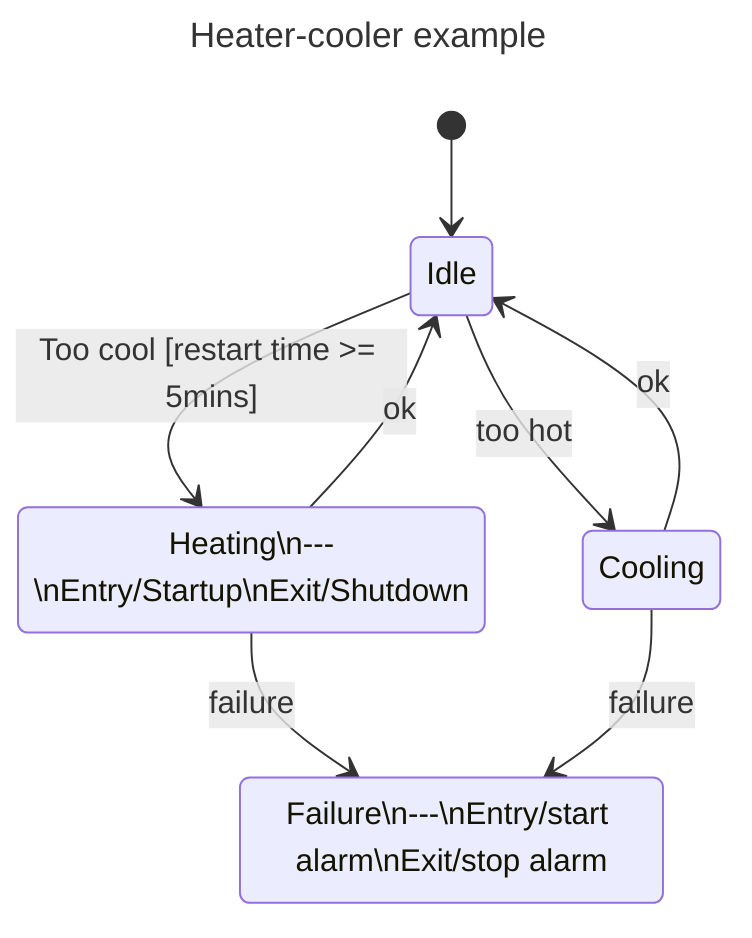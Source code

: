 ---
title: Heater-cooler example
---
stateDiagram-v2
    [*] --> Idle
    Heating : Heating\n---\nEntry/Startup\nExit/Shutdown
    Idle --> Heating : Too cool [restart time >= 5mins]
    Heating --> Idle : ok
    Failure : Failure\n---\nEntry/start alarm\nExit/stop alarm
    Heating --> Failure : failure
    Idle --> Cooling : too hot
    Cooling --> Idle : ok
    Cooling --> Failure : failure